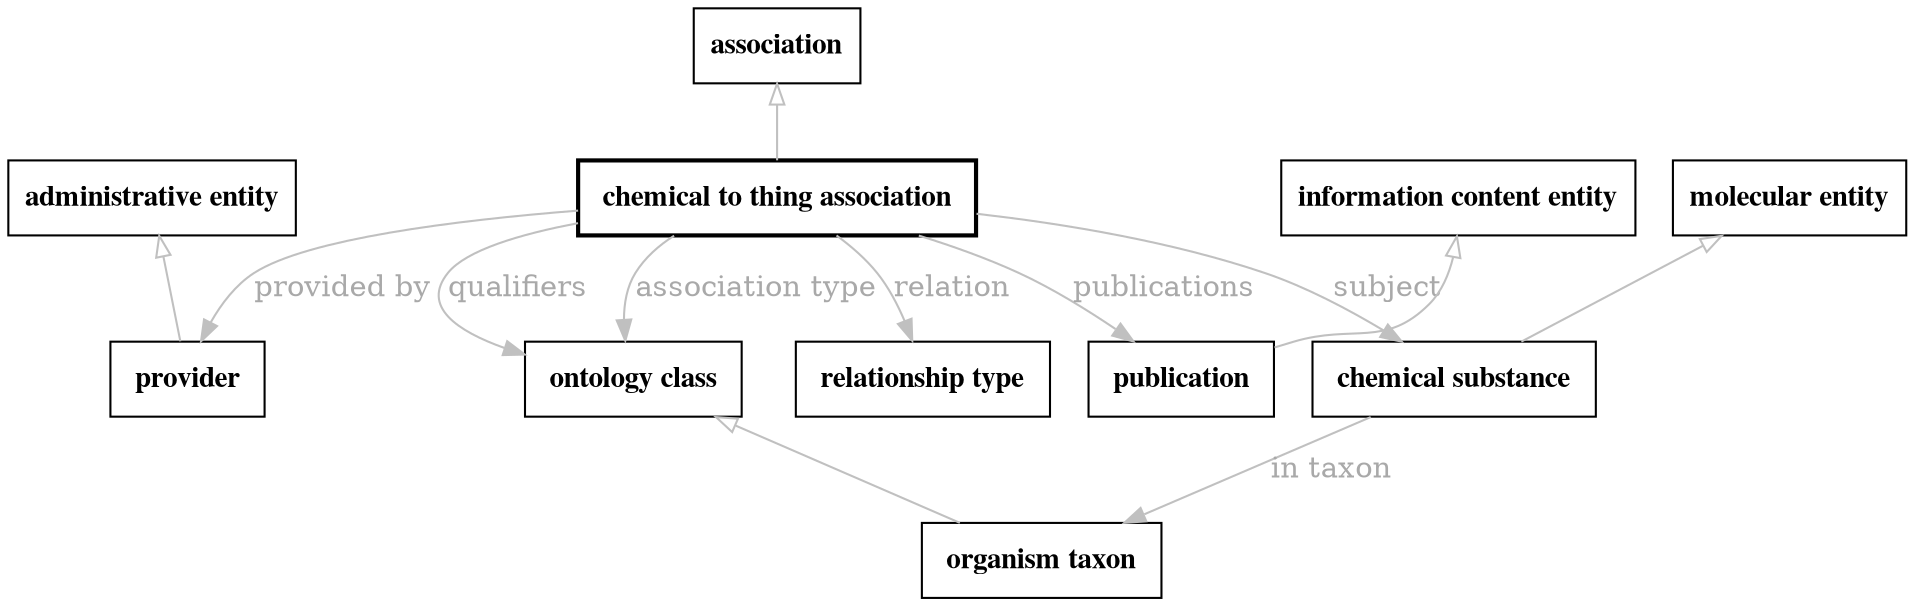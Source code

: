 // biolink model
digraph {
	graph [fontsize=32 penwidth=5]
	node [color=black fontname="times bold" shape=rectangle]
	edge [color=gray fontcolor=darkgray]
	"chemical to thing association" [label=" chemical to thing association " style=bold]
	association -> "chemical to thing association" [label="" arrowtail=onormal dir=back]
	"chemical to thing association" -> provider [label="provided by"]
	provider [label=" provider " style=solid]
	"administrative entity" -> provider [label="" arrowtail=onormal dir=back]
	"chemical to thing association" -> publication [label=publications]
	publication [label=" publication " style=solid]
	"information content entity" -> publication [label="" arrowtail=onormal dir=back]
	"chemical to thing association" -> "ontology class" [label=qualifiers]
	"ontology class" [label=" ontology class " style=solid]
	"chemical to thing association" -> "relationship type" [label=relation]
	"relationship type" [label=" relationship type " style=solid]
	"chemical to thing association" -> "chemical substance" [label=subject]
	"chemical substance" [label=" chemical substance " style=solid]
	"molecular entity" -> "chemical substance" [label="" arrowtail=onormal dir=back]
	"chemical substance" -> "organism taxon" [label="in taxon"]
	"organism taxon" [label=" organism taxon " style=solid]
	"ontology class" -> "organism taxon" [label="" arrowtail=onormal dir=back]
	"chemical to thing association" -> "ontology class" [label="association type"]
}
